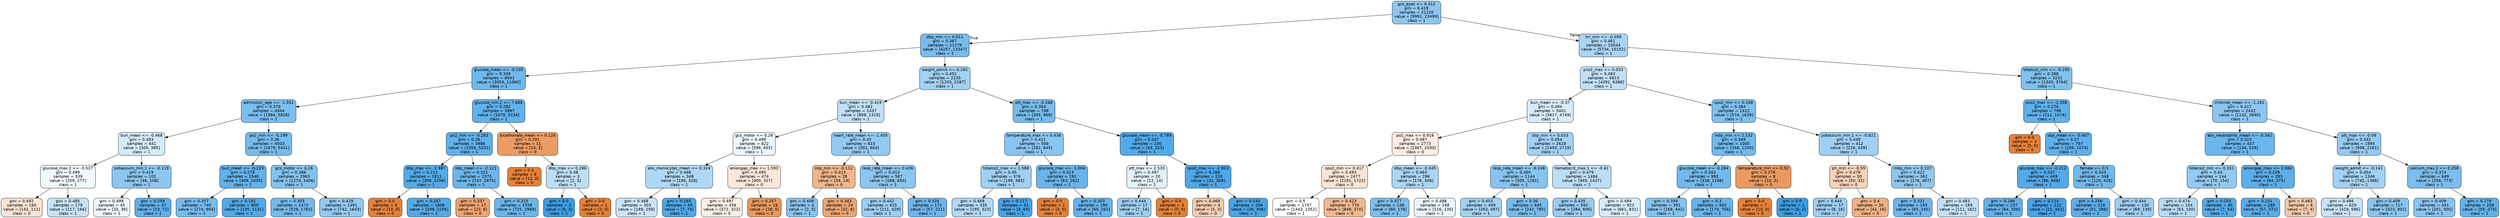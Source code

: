 digraph Tree {
node [shape=box, style="filled, rounded", color="black", fontname="helvetica"] ;
edge [fontname="helvetica"] ;
0 [label="gcs_eyes <= 0.412\ngini = 0.419\nsamples = 21220\nvalue = [9991, 23499]\nclass = 1", fillcolor="#8dc7f0"] ;
1 [label="dbp_min <= 0.611\ngini = 0.367\nsamples = 11176\nvalue = [4257, 13347]\nclass = 1", fillcolor="#78bced"] ;
0 -> 1 [labeldistance=2.5, labelangle=45, headlabel="True"] ;
2 [label="glucose_mean <= -0.135\ngini = 0.339\nsamples = 8941\nvalue = [3054, 11060]\nclass = 1", fillcolor="#70b8ec"] ;
1 -> 2 ;
3 [label="admission_age <= -1.551\ngini = 0.379\nsamples = 4944\nvalue = [1984, 5826]\nclass = 1", fillcolor="#7cbeee"] ;
2 -> 3 ;
4 [label="bun_mean <= -0.468\ngini = 0.493\nsamples = 441\nvalue = [305, 385]\nclass = 1", fillcolor="#d6ebfa"] ;
3 -> 4 ;
5 [label="glucose_max.2 <= -0.527\ngini = 0.499\nsamples = 339\nvalue = [259, 277]\nclass = 1", fillcolor="#f2f9fd"] ;
4 -> 5 ;
6 [label="gini = 0.492\nsamples = 160\nvalue = [142, 111]\nclass = 0", fillcolor="#f9e3d4"] ;
5 -> 6 ;
7 [label="gini = 0.485\nsamples = 179\nvalue = [117, 166]\nclass = 1", fillcolor="#c5e2f7"] ;
5 -> 7 ;
8 [label="potassium_min.1 <= -0.119\ngini = 0.419\nsamples = 102\nvalue = [46, 108]\nclass = 1", fillcolor="#8dc7f0"] ;
4 -> 8 ;
9 [label="gini = 0.499\nsamples = 45\nvalue = [33, 36]\nclass = 1", fillcolor="#eff7fd"] ;
8 -> 9 ;
10 [label="gini = 0.259\nsamples = 57\nvalue = [13, 72]\nclass = 1", fillcolor="#5dafea"] ;
8 -> 10 ;
11 [label="po2_min <= -0.199\ngini = 0.36\nsamples = 4503\nvalue = [1679, 5441]\nclass = 1", fillcolor="#76bbed"] ;
3 -> 11 ;
12 [label="bun_mean <= -0.223\ngini = 0.279\nsamples = 1540\nvalue = [409, 2035]\nclass = 1", fillcolor="#61b1ea"] ;
11 -> 12 ;
13 [label="gini = 0.357\nsamples = 740\nvalue = [274, 904]\nclass = 1", fillcolor="#75bbed"] ;
12 -> 13 ;
14 [label="gini = 0.191\nsamples = 800\nvalue = [135, 1131]\nclass = 1", fillcolor="#51a9e8"] ;
12 -> 14 ;
15 [label="gcs_motor <= 0.26\ngini = 0.396\nsamples = 2963\nvalue = [1270, 3406]\nclass = 1", fillcolor="#83c2ef"] ;
11 -> 15 ;
16 [label="gini = 0.355\nsamples = 1472\nvalue = [528, 1763]\nclass = 1", fillcolor="#74baed"] ;
15 -> 16 ;
17 [label="gini = 0.429\nsamples = 1491\nvalue = [742, 1643]\nclass = 1", fillcolor="#92c9f1"] ;
15 -> 17 ;
18 [label="glucose_min.2 <= 7.688\ngini = 0.282\nsamples = 3997\nvalue = [1070, 5234]\nclass = 1", fillcolor="#61b1ea"] ;
2 -> 18 ;
19 [label="po2_min <= -0.283\ngini = 0.28\nsamples = 3986\nvalue = [1056, 5231]\nclass = 1", fillcolor="#61b1ea"] ;
18 -> 19 ;
20 [label="dbp_max <= -1.987\ngini = 0.212\nsamples = 1611\nvalue = [309, 2256]\nclass = 1", fillcolor="#54aae9"] ;
19 -> 20 ;
21 [label="gini = 0.0\nsamples = 5\nvalue = [10, 0]\nclass = 0", fillcolor="#e58139"] ;
20 -> 21 ;
22 [label="gini = 0.207\nsamples = 1606\nvalue = [299, 2256]\nclass = 1", fillcolor="#53aae8"] ;
20 -> 22 ;
23 [label="sbp_mean <= -2.121\ngini = 0.321\nsamples = 2375\nvalue = [747, 2975]\nclass = 1", fillcolor="#6bb6ec"] ;
19 -> 23 ;
24 [label="gini = 0.337\nsamples = 17\nvalue = [22, 6]\nclass = 0", fillcolor="#eca36f"] ;
23 -> 24 ;
25 [label="gini = 0.315\nsamples = 2358\nvalue = [725, 2969]\nclass = 1", fillcolor="#69b5eb"] ;
23 -> 25 ;
26 [label="bicarbonate_mean <= 0.126\ngini = 0.291\nsamples = 11\nvalue = [14, 3]\nclass = 0", fillcolor="#eb9c63"] ;
18 -> 26 ;
27 [label="gini = 0.0\nsamples = 8\nvalue = [12, 0]\nclass = 0", fillcolor="#e58139"] ;
26 -> 27 ;
28 [label="dbp_max <= 0.286\ngini = 0.48\nsamples = 3\nvalue = [2, 3]\nclass = 1", fillcolor="#bddef6"] ;
26 -> 28 ;
29 [label="gini = 0.0\nsamples = 2\nvalue = [0, 3]\nclass = 1", fillcolor="#399de5"] ;
28 -> 29 ;
30 [label="gini = 0.0\nsamples = 1\nvalue = [2, 0]\nclass = 0", fillcolor="#e58139"] ;
28 -> 30 ;
31 [label="weight_admit <= 0.282\ngini = 0.452\nsamples = 2235\nvalue = [1203, 2287]\nclass = 1", fillcolor="#a1d1f3"] ;
1 -> 31 ;
32 [label="bun_mean <= -0.419\ngini = 0.482\nsamples = 1437\nvalue = [898, 1319]\nclass = 1", fillcolor="#c0e0f7"] ;
31 -> 32 ;
33 [label="gcs_motor <= 0.26\ngini = 0.499\nsamples = 822\nvalue = [596, 655]\nclass = 1", fillcolor="#edf6fd"] ;
32 -> 33 ;
34 [label="abs_monocytes_mean <= 0.324\ngini = 0.468\nsamples = 348\nvalue = [196, 328]\nclass = 1", fillcolor="#afd8f5"] ;
33 -> 34 ;
35 [label="gini = 0.488\nsamples = 303\nvalue = [189, 258]\nclass = 1", fillcolor="#cae5f8"] ;
34 -> 35 ;
36 [label="gini = 0.165\nsamples = 45\nvalue = [7, 70]\nclass = 1", fillcolor="#4da7e8"] ;
34 -> 36 ;
37 [label="aniongap_max <= 1.593\ngini = 0.495\nsamples = 474\nvalue = [400, 327]\nclass = 0", fillcolor="#fae8db"] ;
33 -> 37 ;
38 [label="gini = 0.497\nsamples = 456\nvalue = [372, 322]\nclass = 0", fillcolor="#fceee4"] ;
37 -> 38 ;
39 [label="gini = 0.257\nsamples = 18\nvalue = [28, 5]\nclass = 0", fillcolor="#ea985c"] ;
37 -> 39 ;
40 [label="heart_rate_mean <= -1.405\ngini = 0.43\nsamples = 615\nvalue = [302, 664]\nclass = 1", fillcolor="#93caf1"] ;
32 -> 40 ;
41 [label="sbp_min <= -0.112\ngini = 0.413\nsamples = 28\nvalue = [34, 14]\nclass = 0", fillcolor="#f0b58b"] ;
40 -> 41 ;
42 [label="gini = 0.408\nsamples = 4\nvalue = [2, 5]\nclass = 1", fillcolor="#88c4ef"] ;
41 -> 42 ;
43 [label="gini = 0.343\nsamples = 24\nvalue = [32, 9]\nclass = 0", fillcolor="#eca471"] ;
41 -> 43 ;
44 [label="resp_rate_mean <= 0.436\ngini = 0.413\nsamples = 587\nvalue = [268, 650]\nclass = 1", fillcolor="#8bc5f0"] ;
40 -> 44 ;
45 [label="gini = 0.442\nsamples = 415\nvalue = [211, 429]\nclass = 1", fillcolor="#9acdf2"] ;
44 -> 45 ;
46 [label="gini = 0.326\nsamples = 172\nvalue = [57, 221]\nclass = 1", fillcolor="#6cb6ec"] ;
44 -> 46 ;
47 [label="ptt_max <= -0.288\ngini = 0.364\nsamples = 798\nvalue = [305, 968]\nclass = 1", fillcolor="#77bced"] ;
31 -> 47 ;
48 [label="temperature_max <= 0.438\ngini = 0.411\nsamples = 568\nvalue = [262, 645]\nclass = 1", fillcolor="#89c5f0"] ;
47 -> 48 ;
49 [label="totalco2_max <= 1.588\ngini = 0.45\nsamples = 376\nvalue = [199, 383]\nclass = 1", fillcolor="#a0d0f3"] ;
48 -> 49 ;
50 [label="gini = 0.469\nsamples = 335\nvalue = [195, 323]\nclass = 1", fillcolor="#b1d8f5"] ;
49 -> 50 ;
51 [label="gini = 0.117\nsamples = 41\nvalue = [4, 60]\nclass = 1", fillcolor="#46a4e7"] ;
49 -> 51 ;
52 [label="glucose_max <= -1.004\ngini = 0.313\nsamples = 192\nvalue = [63, 262]\nclass = 1", fillcolor="#69b5eb"] ;
48 -> 52 ;
53 [label="gini = 0.0\nsamples = 2\nvalue = [3, 0]\nclass = 0", fillcolor="#e58139"] ;
52 -> 53 ;
54 [label="gini = 0.303\nsamples = 190\nvalue = [60, 262]\nclass = 1", fillcolor="#66b3eb"] ;
52 -> 54 ;
55 [label="glucose_mean <= -0.789\ngini = 0.207\nsamples = 230\nvalue = [43, 323]\nclass = 1", fillcolor="#53aae8"] ;
47 -> 55 ;
56 [label="ptt_max <= 2.535\ngini = 0.497\nsamples = 20\nvalue = [12, 14]\nclass = 1", fillcolor="#e3f1fb"] ;
55 -> 56 ;
57 [label="gini = 0.444\nsamples = 17\nvalue = [7, 14]\nclass = 1", fillcolor="#9ccef2"] ;
56 -> 57 ;
58 [label="gini = 0.0\nsamples = 3\nvalue = [5, 0]\nclass = 0", fillcolor="#e58139"] ;
56 -> 58 ;
59 [label="spo2_max <= -2.923\ngini = 0.166\nsamples = 210\nvalue = [31, 309]\nclass = 1", fillcolor="#4da7e8"] ;
55 -> 59 ;
60 [label="gini = 0.469\nsamples = 4\nvalue = [5, 3]\nclass = 0", fillcolor="#f5cdb0"] ;
59 -> 60 ;
61 [label="gini = 0.144\nsamples = 206\nvalue = [26, 306]\nclass = 1", fillcolor="#4aa5e7"] ;
59 -> 61 ;
62 [label="inr_min <= -0.099\ngini = 0.461\nsamples = 10044\nvalue = [5734, 10152]\nclass = 1", fillcolor="#a9d4f4"] ;
0 -> 62 [labeldistance=2.5, labelangle=-45, headlabel="False"] ;
63 [label="pco2_max <= 0.033\ngini = 0.483\nsamples = 6813\nvalue = [4391, 6388]\nclass = 1", fillcolor="#c1e0f7"] ;
62 -> 63 ;
64 [label="bun_mean <= -0.37\ngini = 0.494\nsamples = 5401\nvalue = [3817, 4749]\nclass = 1", fillcolor="#d8ecfa"] ;
63 -> 64 ;
65 [label="po2_max <= 0.916\ngini = 0.497\nsamples = 2773\nvalue = [2367, 2030]\nclass = 0", fillcolor="#fbede3"] ;
64 -> 65 ;
66 [label="spo2_min <= 0.417\ngini = 0.493\nsamples = 2477\nvalue = [2191, 1722]\nclass = 0", fillcolor="#f9e4d5"] ;
65 -> 66 ;
67 [label="gini = 0.5\nsamples = 1707\nvalue = [1343, 1352]\nclass = 1", fillcolor="#fefeff"] ;
66 -> 67 ;
68 [label="gini = 0.423\nsamples = 770\nvalue = [848, 370]\nclass = 0", fillcolor="#f0b88f"] ;
66 -> 68 ;
69 [label="dbp_mean <= -0.345\ngini = 0.463\nsamples = 296\nvalue = [176, 308]\nclass = 1", fillcolor="#aad5f4"] ;
65 -> 69 ;
70 [label="gini = 0.377\nsamples = 148\nvalue = [60, 178]\nclass = 1", fillcolor="#7cbeee"] ;
69 -> 70 ;
71 [label="gini = 0.498\nsamples = 148\nvalue = [116, 130]\nclass = 1", fillcolor="#eaf4fc"] ;
69 -> 71 ;
72 [label="sbp_min <= 0.033\ngini = 0.454\nsamples = 2628\nvalue = [1450, 2719]\nclass = 1", fillcolor="#a3d1f3"] ;
64 -> 72 ;
73 [label="resp_rate_mean <= -0.248\ngini = 0.405\nsamples = 1144\nvalue = [505, 1282]\nclass = 1", fillcolor="#87c4ef"] ;
72 -> 73 ;
74 [label="gini = 0.453\nsamples = 499\nvalue = [263, 497]\nclass = 1", fillcolor="#a2d1f3"] ;
73 -> 74 ;
75 [label="gini = 0.36\nsamples = 645\nvalue = [242, 785]\nclass = 1", fillcolor="#76bbed"] ;
73 -> 75 ;
76 [label="hematocrit_max.1 <= -0.41\ngini = 0.479\nsamples = 1484\nvalue = [945, 1437]\nclass = 1", fillcolor="#bbddf6"] ;
72 -> 76 ;
77 [label="gini = 0.435\nsamples = 562\nvalue = [284, 606]\nclass = 1", fillcolor="#96cbf1"] ;
76 -> 77 ;
78 [label="gini = 0.494\nsamples = 922\nvalue = [661, 831]\nclass = 1", fillcolor="#d6ebfa"] ;
76 -> 78 ;
79 [label="spo2_min <= 0.268\ngini = 0.384\nsamples = 1412\nvalue = [574, 1639]\nclass = 1", fillcolor="#7ebfee"] ;
63 -> 79 ;
80 [label="mbp_min <= 2.132\ngini = 0.349\nsamples = 1000\nvalue = [348, 1200]\nclass = 1", fillcolor="#72b9ed"] ;
79 -> 80 ;
81 [label="glucose_mean <= -0.284\ngini = 0.343\nsamples = 992\nvalue = [338, 1198]\nclass = 1", fillcolor="#71b9ec"] ;
80 -> 81 ;
82 [label="gini = 0.399\nsamples = 391\nvalue = [168, 442]\nclass = 1", fillcolor="#84c2ef"] ;
81 -> 82 ;
83 [label="gini = 0.3\nsamples = 601\nvalue = [170, 756]\nclass = 1", fillcolor="#66b3eb"] ;
81 -> 83 ;
84 [label="temperature_min <= 0.52\ngini = 0.278\nsamples = 8\nvalue = [10, 2]\nclass = 0", fillcolor="#ea9a61"] ;
80 -> 84 ;
85 [label="gini = 0.0\nsamples = 7\nvalue = [10, 0]\nclass = 0", fillcolor="#e58139"] ;
84 -> 85 ;
86 [label="gini = 0.0\nsamples = 1\nvalue = [0, 2]\nclass = 1", fillcolor="#399de5"] ;
84 -> 86 ;
87 [label="potassium_min.1 <= -0.821\ngini = 0.449\nsamples = 412\nvalue = [226, 439]\nclass = 1", fillcolor="#9fcff2"] ;
79 -> 87 ;
88 [label="ph_min <= -0.59\ngini = 0.476\nsamples = 50\nvalue = [50, 32]\nclass = 0", fillcolor="#f6d2b8"] ;
87 -> 88 ;
89 [label="gini = 0.444\nsamples = 17\nvalue = [8, 16]\nclass = 1", fillcolor="#9ccef2"] ;
88 -> 89 ;
90 [label="gini = 0.4\nsamples = 33\nvalue = [42, 16]\nclass = 0", fillcolor="#efb184"] ;
88 -> 90 ;
91 [label="mbp_min <= 0.107\ngini = 0.422\nsamples = 362\nvalue = [176, 407]\nclass = 1", fillcolor="#8fc7f0"] ;
87 -> 91 ;
92 [label="gini = 0.331\nsamples = 193\nvalue = [65, 245]\nclass = 1", fillcolor="#6eb7ec"] ;
91 -> 92 ;
93 [label="gini = 0.483\nsamples = 169\nvalue = [111, 162]\nclass = 1", fillcolor="#c1e0f7"] ;
91 -> 93 ;
94 [label="totalco2_min <= -0.295\ngini = 0.388\nsamples = 3231\nvalue = [1343, 3764]\nclass = 1", fillcolor="#80c0ee"] ;
62 -> 94 ;
95 [label="pco2_max <= -2.358\ngini = 0.274\nsamples = 799\nvalue = [211, 1074]\nclass = 1", fillcolor="#60b0ea"] ;
94 -> 95 ;
96 [label="gini = 0.0\nsamples = 2\nvalue = [5, 0]\nclass = 0", fillcolor="#e58139"] ;
95 -> 96 ;
97 [label="sbp_mean <= -0.407\ngini = 0.27\nsamples = 797\nvalue = [206, 1074]\nclass = 1", fillcolor="#5fb0ea"] ;
95 -> 97 ;
98 [label="glucose_max <= -0.212\ngini = 0.207\nsamples = 449\nvalue = [86, 648]\nclass = 1", fillcolor="#53aae8"] ;
97 -> 98 ;
99 [label="gini = 0.286\nsamples = 237\nvalue = [64, 306]\nclass = 1", fillcolor="#62b1ea"] ;
98 -> 99 ;
100 [label="gini = 0.114\nsamples = 212\nvalue = [22, 342]\nclass = 1", fillcolor="#46a3e7"] ;
98 -> 100 ;
101 [label="female <= 0.5\ngini = 0.343\nsamples = 348\nvalue = [120, 426]\nclass = 1", fillcolor="#71b9ec"] ;
97 -> 101 ;
102 [label="gini = 0.256\nsamples = 218\nvalue = [51, 288]\nclass = 1", fillcolor="#5caeea"] ;
101 -> 102 ;
103 [label="gini = 0.444\nsamples = 130\nvalue = [69, 138]\nclass = 1", fillcolor="#9ccef2"] ;
101 -> 103 ;
104 [label="chloride_mean <= -1.161\ngini = 0.417\nsamples = 2432\nvalue = [1132, 2690]\nclass = 1", fillcolor="#8cc6f0"] ;
94 -> 104 ;
105 [label="abs_neutrophils_mean <= -0.342\ngini = 0.323\nsamples = 437\nvalue = [134, 529]\nclass = 1", fillcolor="#6bb6ec"] ;
104 -> 105 ;
106 [label="totalco2_min <= 0.331\ngini = 0.43\nsamples = 144\nvalue = [70, 154]\nclass = 1", fillcolor="#93caf1"] ;
105 -> 106 ;
107 [label="gini = 0.474\nsamples = 104\nvalue = [63, 100]\nclass = 1", fillcolor="#b6dbf5"] ;
106 -> 107 ;
108 [label="gini = 0.203\nsamples = 40\nvalue = [7, 54]\nclass = 1", fillcolor="#53aae8"] ;
106 -> 108 ;
109 [label="aniongap_max <= 2.084\ngini = 0.249\nsamples = 293\nvalue = [64, 375]\nclass = 1", fillcolor="#5baee9"] ;
105 -> 109 ;
110 [label="gini = 0.231\nsamples = 285\nvalue = [57, 371]\nclass = 1", fillcolor="#57ace9"] ;
109 -> 110 ;
111 [label="gini = 0.463\nsamples = 8\nvalue = [7, 4]\nclass = 0", fillcolor="#f4c9aa"] ;
109 -> 111 ;
112 [label="ptt_max <= -0.09\ngini = 0.432\nsamples = 1995\nvalue = [998, 2161]\nclass = 1", fillcolor="#94caf1"] ;
104 -> 112 ;
113 [label="weight_admit <= -0.141\ngini = 0.454\nsamples = 1346\nvalue = [742, 1388]\nclass = 1", fillcolor="#a3d1f3"] ;
112 -> 113 ;
114 [label="gini = 0.486\nsamples = 629\nvalue = [419, 586]\nclass = 1", fillcolor="#c7e3f8"] ;
113 -> 114 ;
115 [label="gini = 0.409\nsamples = 717\nvalue = [323, 802]\nclass = 1", fillcolor="#89c4ef"] ;
113 -> 115 ;
116 [label="calcium_max.1 <= 0.258\ngini = 0.374\nsamples = 649\nvalue = [256, 773]\nclass = 1", fillcolor="#7bbdee"] ;
112 -> 116 ;
117 [label="gini = 0.409\nsamples = 441\nvalue = [201, 500]\nclass = 1", fillcolor="#89c4ef"] ;
116 -> 117 ;
118 [label="gini = 0.279\nsamples = 208\nvalue = [55, 273]\nclass = 1", fillcolor="#61b1ea"] ;
116 -> 118 ;
}